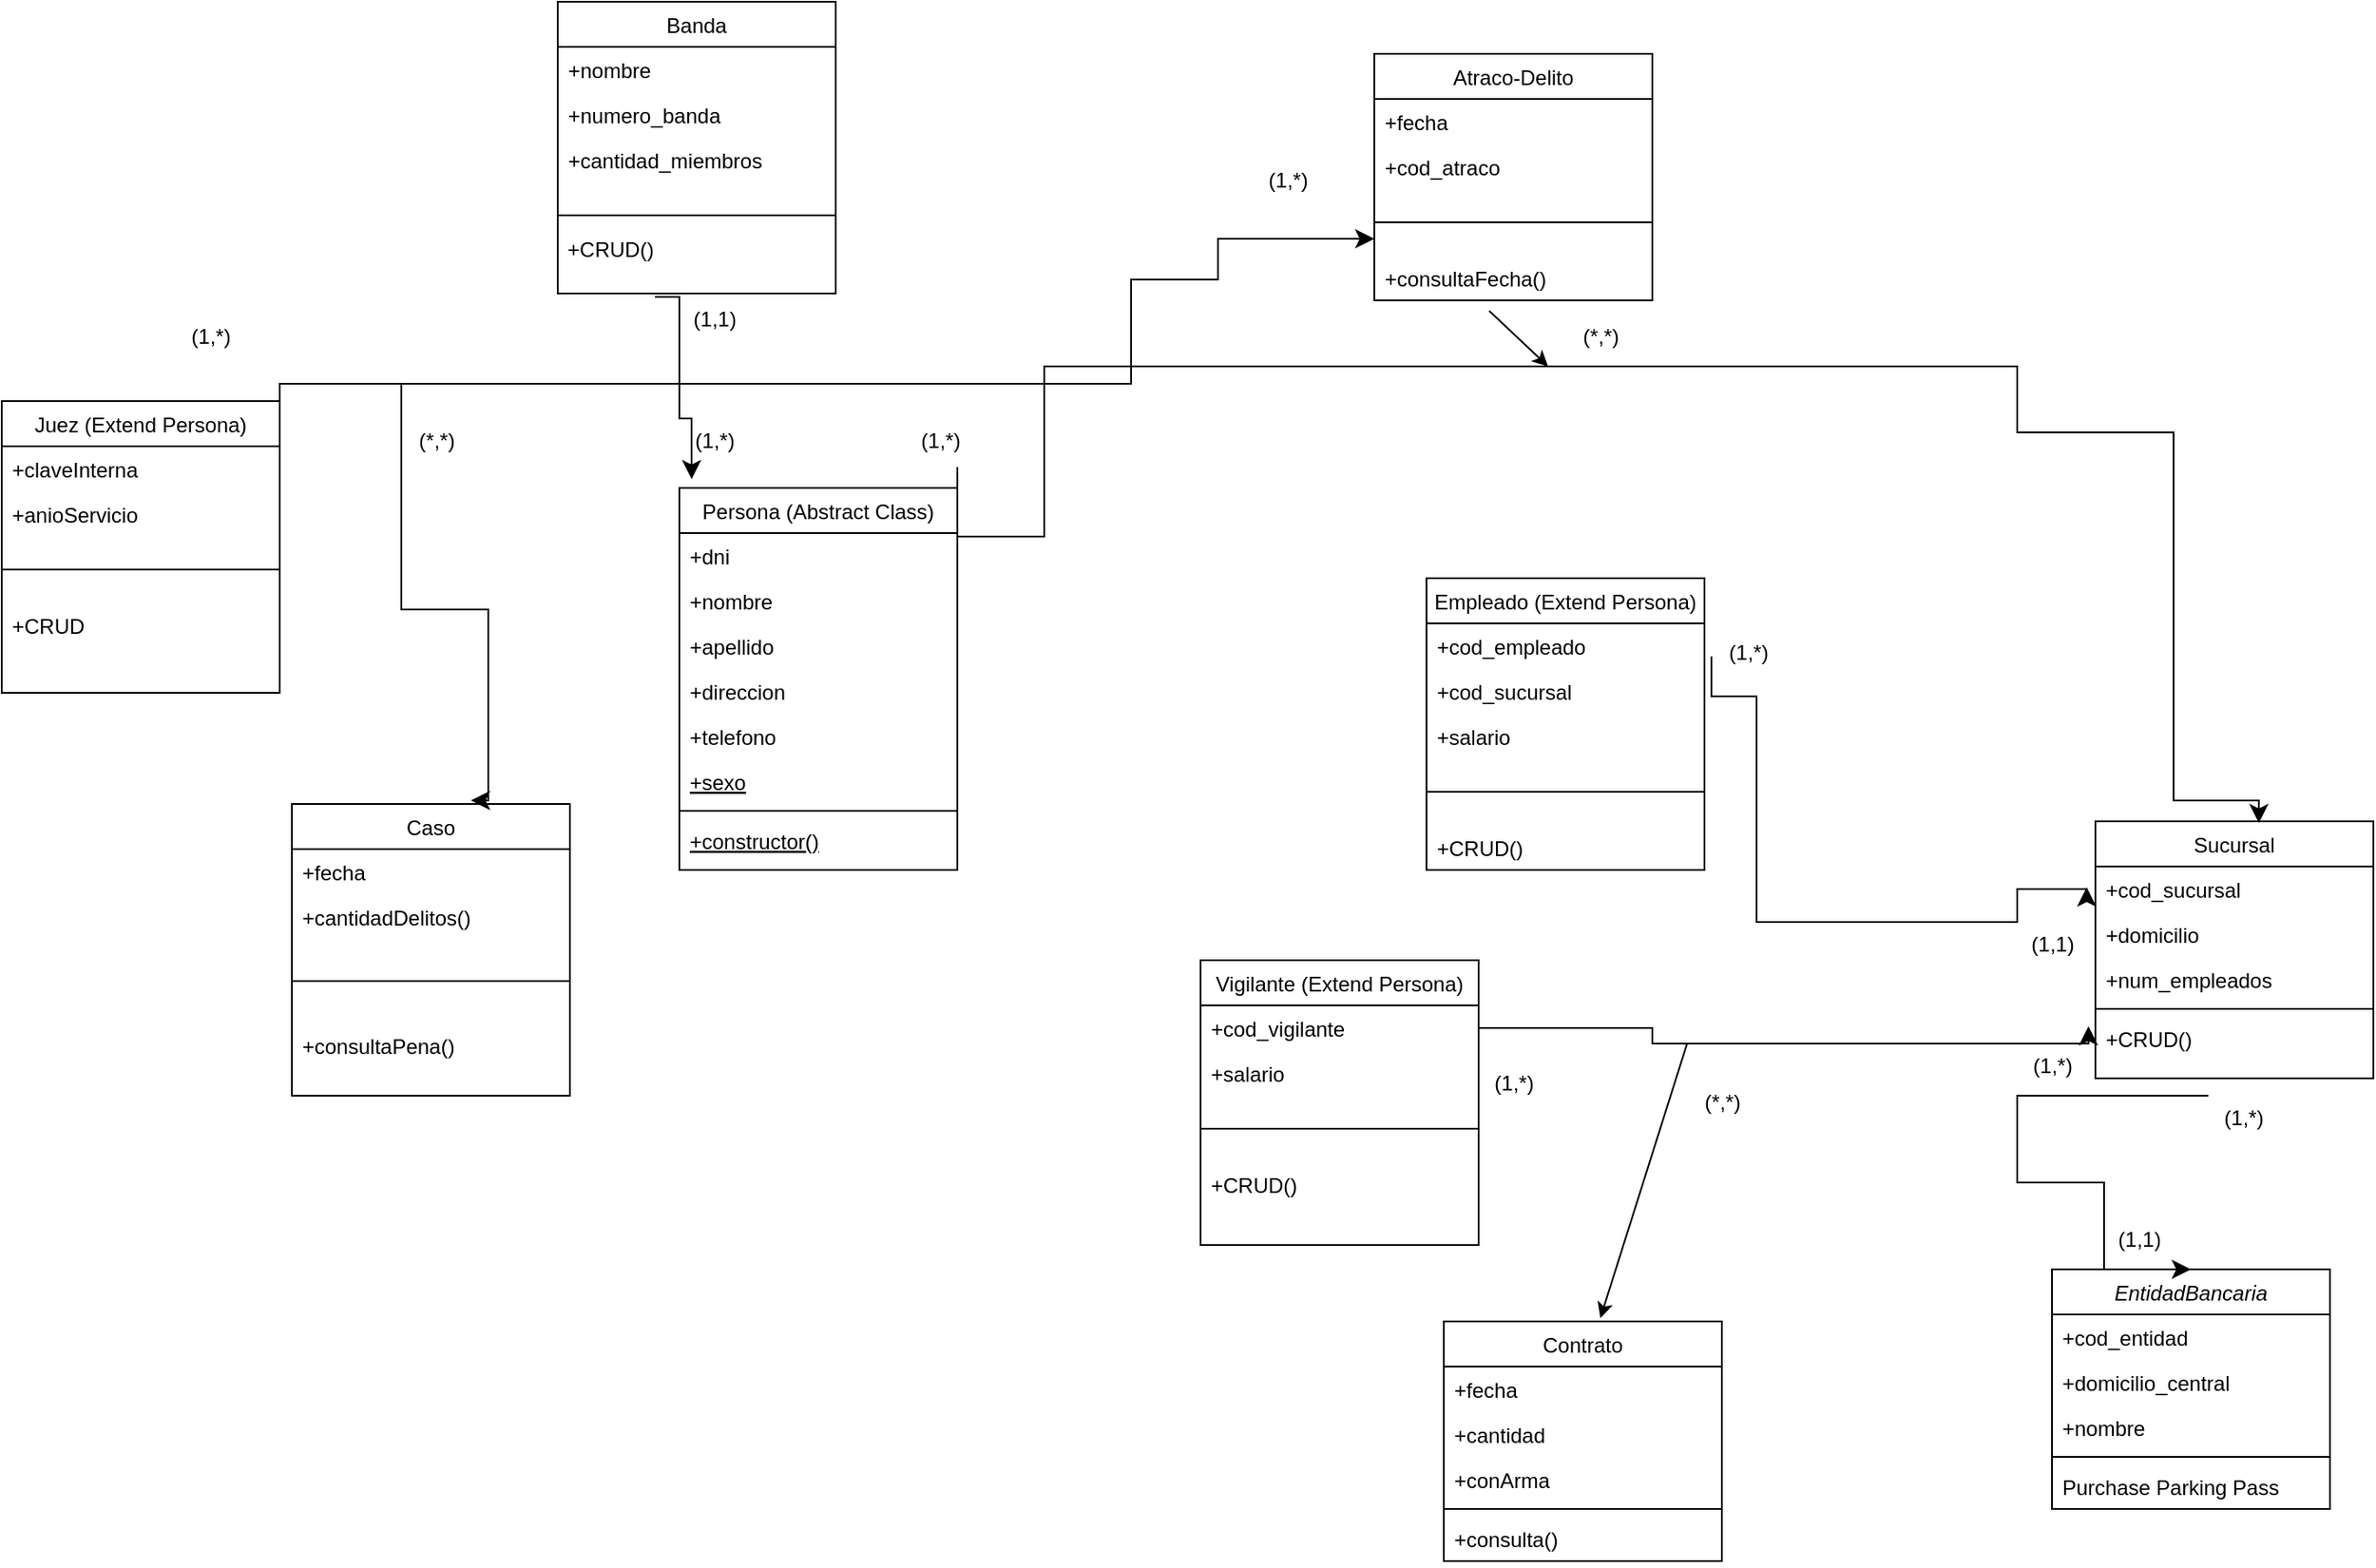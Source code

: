 <mxfile version="21.7.5" type="device">
  <diagram id="C5RBs43oDa-KdzZeNtuy" name="Page-1">
    <mxGraphModel dx="3020" dy="2016" grid="1" gridSize="10" guides="1" tooltips="1" connect="1" arrows="1" fold="1" page="1" pageScale="1" pageWidth="827" pageHeight="1169" math="0" shadow="0">
      <root>
        <mxCell id="WIyWlLk6GJQsqaUBKTNV-0" />
        <mxCell id="WIyWlLk6GJQsqaUBKTNV-1" parent="WIyWlLk6GJQsqaUBKTNV-0" />
        <mxCell id="zkfFHV4jXpPFQw0GAbJ--0" value="EntidadBancaria" style="swimlane;fontStyle=2;align=center;verticalAlign=top;childLayout=stackLayout;horizontal=1;startSize=26;horizontalStack=0;resizeParent=1;resizeLast=0;collapsible=1;marginBottom=0;rounded=0;shadow=0;strokeWidth=1;" parent="WIyWlLk6GJQsqaUBKTNV-1" vertex="1">
          <mxGeometry x="520" y="130" width="160" height="138" as="geometry">
            <mxRectangle x="230" y="140" width="160" height="26" as="alternateBounds" />
          </mxGeometry>
        </mxCell>
        <mxCell id="zkfFHV4jXpPFQw0GAbJ--1" value="+cod_entidad" style="text;align=left;verticalAlign=top;spacingLeft=4;spacingRight=4;overflow=hidden;rotatable=0;points=[[0,0.5],[1,0.5]];portConstraint=eastwest;" parent="zkfFHV4jXpPFQw0GAbJ--0" vertex="1">
          <mxGeometry y="26" width="160" height="26" as="geometry" />
        </mxCell>
        <mxCell id="zkfFHV4jXpPFQw0GAbJ--2" value="+domicilio_central" style="text;align=left;verticalAlign=top;spacingLeft=4;spacingRight=4;overflow=hidden;rotatable=0;points=[[0,0.5],[1,0.5]];portConstraint=eastwest;rounded=0;shadow=0;html=0;" parent="zkfFHV4jXpPFQw0GAbJ--0" vertex="1">
          <mxGeometry y="52" width="160" height="26" as="geometry" />
        </mxCell>
        <mxCell id="zkfFHV4jXpPFQw0GAbJ--3" value="+nombre" style="text;align=left;verticalAlign=top;spacingLeft=4;spacingRight=4;overflow=hidden;rotatable=0;points=[[0,0.5],[1,0.5]];portConstraint=eastwest;rounded=0;shadow=0;html=0;" parent="zkfFHV4jXpPFQw0GAbJ--0" vertex="1">
          <mxGeometry y="78" width="160" height="26" as="geometry" />
        </mxCell>
        <mxCell id="zkfFHV4jXpPFQw0GAbJ--4" value="" style="line;html=1;strokeWidth=1;align=left;verticalAlign=middle;spacingTop=-1;spacingLeft=3;spacingRight=3;rotatable=0;labelPosition=right;points=[];portConstraint=eastwest;" parent="zkfFHV4jXpPFQw0GAbJ--0" vertex="1">
          <mxGeometry y="104" width="160" height="8" as="geometry" />
        </mxCell>
        <mxCell id="zkfFHV4jXpPFQw0GAbJ--5" value="Purchase Parking Pass" style="text;align=left;verticalAlign=top;spacingLeft=4;spacingRight=4;overflow=hidden;rotatable=0;points=[[0,0.5],[1,0.5]];portConstraint=eastwest;" parent="zkfFHV4jXpPFQw0GAbJ--0" vertex="1">
          <mxGeometry y="112" width="160" height="26" as="geometry" />
        </mxCell>
        <mxCell id="zkfFHV4jXpPFQw0GAbJ--6" value="Empleado (Extend Persona)" style="swimlane;fontStyle=0;align=center;verticalAlign=top;childLayout=stackLayout;horizontal=1;startSize=26;horizontalStack=0;resizeParent=1;resizeLast=0;collapsible=1;marginBottom=0;rounded=0;shadow=0;strokeWidth=1;" parent="WIyWlLk6GJQsqaUBKTNV-1" vertex="1">
          <mxGeometry x="160" y="-268" width="160" height="168" as="geometry">
            <mxRectangle x="130" y="380" width="160" height="26" as="alternateBounds" />
          </mxGeometry>
        </mxCell>
        <mxCell id="zkfFHV4jXpPFQw0GAbJ--7" value="+cod_empleado" style="text;align=left;verticalAlign=top;spacingLeft=4;spacingRight=4;overflow=hidden;rotatable=0;points=[[0,0.5],[1,0.5]];portConstraint=eastwest;" parent="zkfFHV4jXpPFQw0GAbJ--6" vertex="1">
          <mxGeometry y="26" width="160" height="26" as="geometry" />
        </mxCell>
        <mxCell id="Ja_g0gyHDDBSIPqVBis7-9" value="+cod_sucursal" style="text;align=left;verticalAlign=top;spacingLeft=4;spacingRight=4;overflow=hidden;rotatable=0;points=[[0,0.5],[1,0.5]];portConstraint=eastwest;" vertex="1" parent="zkfFHV4jXpPFQw0GAbJ--6">
          <mxGeometry y="52" width="160" height="26" as="geometry" />
        </mxCell>
        <mxCell id="Ja_g0gyHDDBSIPqVBis7-10" value="+salario" style="text;align=left;verticalAlign=top;spacingLeft=4;spacingRight=4;overflow=hidden;rotatable=0;points=[[0,0.5],[1,0.5]];portConstraint=eastwest;" vertex="1" parent="zkfFHV4jXpPFQw0GAbJ--6">
          <mxGeometry y="78" width="160" height="26" as="geometry" />
        </mxCell>
        <mxCell id="zkfFHV4jXpPFQw0GAbJ--9" value="" style="line;html=1;strokeWidth=1;align=left;verticalAlign=middle;spacingTop=-1;spacingLeft=3;spacingRight=3;rotatable=0;labelPosition=right;points=[];portConstraint=eastwest;" parent="zkfFHV4jXpPFQw0GAbJ--6" vertex="1">
          <mxGeometry y="104" width="160" height="38" as="geometry" />
        </mxCell>
        <mxCell id="Ja_g0gyHDDBSIPqVBis7-19" value="+CRUD()" style="text;align=left;verticalAlign=top;spacingLeft=4;spacingRight=4;overflow=hidden;rotatable=0;points=[[0,0.5],[1,0.5]];portConstraint=eastwest;" vertex="1" parent="zkfFHV4jXpPFQw0GAbJ--6">
          <mxGeometry y="142" width="160" height="26" as="geometry" />
        </mxCell>
        <mxCell id="zkfFHV4jXpPFQw0GAbJ--13" value="Contrato" style="swimlane;fontStyle=0;align=center;verticalAlign=top;childLayout=stackLayout;horizontal=1;startSize=26;horizontalStack=0;resizeParent=1;resizeLast=0;collapsible=1;marginBottom=0;rounded=0;shadow=0;strokeWidth=1;" parent="WIyWlLk6GJQsqaUBKTNV-1" vertex="1">
          <mxGeometry x="170" y="160" width="160" height="138" as="geometry">
            <mxRectangle x="340" y="380" width="170" height="26" as="alternateBounds" />
          </mxGeometry>
        </mxCell>
        <mxCell id="zkfFHV4jXpPFQw0GAbJ--14" value="+fecha" style="text;align=left;verticalAlign=top;spacingLeft=4;spacingRight=4;overflow=hidden;rotatable=0;points=[[0,0.5],[1,0.5]];portConstraint=eastwest;" parent="zkfFHV4jXpPFQw0GAbJ--13" vertex="1">
          <mxGeometry y="26" width="160" height="26" as="geometry" />
        </mxCell>
        <mxCell id="Ja_g0gyHDDBSIPqVBis7-31" value="+cantidad" style="text;align=left;verticalAlign=top;spacingLeft=4;spacingRight=4;overflow=hidden;rotatable=0;points=[[0,0.5],[1,0.5]];portConstraint=eastwest;" vertex="1" parent="zkfFHV4jXpPFQw0GAbJ--13">
          <mxGeometry y="52" width="160" height="26" as="geometry" />
        </mxCell>
        <mxCell id="Ja_g0gyHDDBSIPqVBis7-32" value="+conArma" style="text;align=left;verticalAlign=top;spacingLeft=4;spacingRight=4;overflow=hidden;rotatable=0;points=[[0,0.5],[1,0.5]];portConstraint=eastwest;" vertex="1" parent="zkfFHV4jXpPFQw0GAbJ--13">
          <mxGeometry y="78" width="160" height="26" as="geometry" />
        </mxCell>
        <mxCell id="zkfFHV4jXpPFQw0GAbJ--15" value="" style="line;html=1;strokeWidth=1;align=left;verticalAlign=middle;spacingTop=-1;spacingLeft=3;spacingRight=3;rotatable=0;labelPosition=right;points=[];portConstraint=eastwest;" parent="zkfFHV4jXpPFQw0GAbJ--13" vertex="1">
          <mxGeometry y="104" width="160" height="8" as="geometry" />
        </mxCell>
        <mxCell id="Ja_g0gyHDDBSIPqVBis7-30" value="+consulta()" style="text;align=left;verticalAlign=top;spacingLeft=4;spacingRight=4;overflow=hidden;rotatable=0;points=[[0,0.5],[1,0.5]];portConstraint=eastwest;" vertex="1" parent="zkfFHV4jXpPFQw0GAbJ--13">
          <mxGeometry y="112" width="160" height="26" as="geometry" />
        </mxCell>
        <mxCell id="zkfFHV4jXpPFQw0GAbJ--17" value="Sucursal" style="swimlane;fontStyle=0;align=center;verticalAlign=top;childLayout=stackLayout;horizontal=1;startSize=26;horizontalStack=0;resizeParent=1;resizeLast=0;collapsible=1;marginBottom=0;rounded=0;shadow=0;strokeWidth=1;" parent="WIyWlLk6GJQsqaUBKTNV-1" vertex="1">
          <mxGeometry x="545" y="-128" width="160" height="148" as="geometry">
            <mxRectangle x="550" y="140" width="160" height="26" as="alternateBounds" />
          </mxGeometry>
        </mxCell>
        <mxCell id="zkfFHV4jXpPFQw0GAbJ--18" value="+cod_sucursal" style="text;align=left;verticalAlign=top;spacingLeft=4;spacingRight=4;overflow=hidden;rotatable=0;points=[[0,0.5],[1,0.5]];portConstraint=eastwest;" parent="zkfFHV4jXpPFQw0GAbJ--17" vertex="1">
          <mxGeometry y="26" width="160" height="26" as="geometry" />
        </mxCell>
        <mxCell id="zkfFHV4jXpPFQw0GAbJ--19" value="+domicilio" style="text;align=left;verticalAlign=top;spacingLeft=4;spacingRight=4;overflow=hidden;rotatable=0;points=[[0,0.5],[1,0.5]];portConstraint=eastwest;rounded=0;shadow=0;html=0;" parent="zkfFHV4jXpPFQw0GAbJ--17" vertex="1">
          <mxGeometry y="52" width="160" height="26" as="geometry" />
        </mxCell>
        <mxCell id="zkfFHV4jXpPFQw0GAbJ--20" value="+num_empleados" style="text;align=left;verticalAlign=top;spacingLeft=4;spacingRight=4;overflow=hidden;rotatable=0;points=[[0,0.5],[1,0.5]];portConstraint=eastwest;rounded=0;shadow=0;html=0;" parent="zkfFHV4jXpPFQw0GAbJ--17" vertex="1">
          <mxGeometry y="78" width="160" height="26" as="geometry" />
        </mxCell>
        <mxCell id="zkfFHV4jXpPFQw0GAbJ--23" value="" style="line;html=1;strokeWidth=1;align=left;verticalAlign=middle;spacingTop=-1;spacingLeft=3;spacingRight=3;rotatable=0;labelPosition=right;points=[];portConstraint=eastwest;" parent="zkfFHV4jXpPFQw0GAbJ--17" vertex="1">
          <mxGeometry y="104" width="160" height="8" as="geometry" />
        </mxCell>
        <mxCell id="zkfFHV4jXpPFQw0GAbJ--24" value="+CRUD()" style="text;align=left;verticalAlign=top;spacingLeft=4;spacingRight=4;overflow=hidden;rotatable=0;points=[[0,0.5],[1,0.5]];portConstraint=eastwest;" parent="zkfFHV4jXpPFQw0GAbJ--17" vertex="1">
          <mxGeometry y="112" width="160" height="26" as="geometry" />
        </mxCell>
        <mxCell id="Ja_g0gyHDDBSIPqVBis7-1" value="Persona (Abstract Class)" style="swimlane;fontStyle=0;align=center;verticalAlign=top;childLayout=stackLayout;horizontal=1;startSize=26;horizontalStack=0;resizeParent=1;resizeLast=0;collapsible=1;marginBottom=0;rounded=0;shadow=0;strokeWidth=1;" vertex="1" parent="WIyWlLk6GJQsqaUBKTNV-1">
          <mxGeometry x="-270" y="-320" width="160" height="220" as="geometry">
            <mxRectangle x="130" y="380" width="160" height="26" as="alternateBounds" />
          </mxGeometry>
        </mxCell>
        <mxCell id="Ja_g0gyHDDBSIPqVBis7-2" value="+dni" style="text;align=left;verticalAlign=top;spacingLeft=4;spacingRight=4;overflow=hidden;rotatable=0;points=[[0,0.5],[1,0.5]];portConstraint=eastwest;" vertex="1" parent="Ja_g0gyHDDBSIPqVBis7-1">
          <mxGeometry y="26" width="160" height="26" as="geometry" />
        </mxCell>
        <mxCell id="Ja_g0gyHDDBSIPqVBis7-4" value="+nombre" style="text;align=left;verticalAlign=top;spacingLeft=4;spacingRight=4;overflow=hidden;rotatable=0;points=[[0,0.5],[1,0.5]];portConstraint=eastwest;rounded=0;shadow=0;html=0;" vertex="1" parent="Ja_g0gyHDDBSIPqVBis7-1">
          <mxGeometry y="52" width="160" height="26" as="geometry" />
        </mxCell>
        <mxCell id="zkfFHV4jXpPFQw0GAbJ--8" value="+apellido" style="text;align=left;verticalAlign=top;spacingLeft=4;spacingRight=4;overflow=hidden;rotatable=0;points=[[0,0.5],[1,0.5]];portConstraint=eastwest;rounded=0;shadow=0;html=0;" parent="Ja_g0gyHDDBSIPqVBis7-1" vertex="1">
          <mxGeometry y="78" width="160" height="26" as="geometry" />
        </mxCell>
        <mxCell id="Ja_g0gyHDDBSIPqVBis7-0" value="+direccion" style="text;align=left;verticalAlign=top;spacingLeft=4;spacingRight=4;overflow=hidden;rotatable=0;points=[[0,0.5],[1,0.5]];portConstraint=eastwest;rounded=0;shadow=0;html=0;" vertex="1" parent="Ja_g0gyHDDBSIPqVBis7-1">
          <mxGeometry y="104" width="160" height="26" as="geometry" />
        </mxCell>
        <mxCell id="zkfFHV4jXpPFQw0GAbJ--11" value="+telefono" style="text;align=left;verticalAlign=top;spacingLeft=4;spacingRight=4;overflow=hidden;rotatable=0;points=[[0,0.5],[1,0.5]];portConstraint=eastwest;" parent="Ja_g0gyHDDBSIPqVBis7-1" vertex="1">
          <mxGeometry y="130" width="160" height="26" as="geometry" />
        </mxCell>
        <mxCell id="zkfFHV4jXpPFQw0GAbJ--10" value="+sexo" style="text;align=left;verticalAlign=top;spacingLeft=4;spacingRight=4;overflow=hidden;rotatable=0;points=[[0,0.5],[1,0.5]];portConstraint=eastwest;fontStyle=4" parent="Ja_g0gyHDDBSIPqVBis7-1" vertex="1">
          <mxGeometry y="156" width="160" height="26" as="geometry" />
        </mxCell>
        <mxCell id="Ja_g0gyHDDBSIPqVBis7-5" value="" style="line;html=1;strokeWidth=1;align=left;verticalAlign=middle;spacingTop=-1;spacingLeft=3;spacingRight=3;rotatable=0;labelPosition=right;points=[];portConstraint=eastwest;" vertex="1" parent="Ja_g0gyHDDBSIPqVBis7-1">
          <mxGeometry y="182" width="160" height="8" as="geometry" />
        </mxCell>
        <mxCell id="Ja_g0gyHDDBSIPqVBis7-6" value="+constructor()" style="text;align=left;verticalAlign=top;spacingLeft=4;spacingRight=4;overflow=hidden;rotatable=0;points=[[0,0.5],[1,0.5]];portConstraint=eastwest;fontStyle=4" vertex="1" parent="Ja_g0gyHDDBSIPqVBis7-1">
          <mxGeometry y="190" width="160" height="26" as="geometry" />
        </mxCell>
        <mxCell id="Ja_g0gyHDDBSIPqVBis7-11" value="Vigilante (Extend Persona)" style="swimlane;fontStyle=0;align=center;verticalAlign=top;childLayout=stackLayout;horizontal=1;startSize=26;horizontalStack=0;resizeParent=1;resizeLast=0;collapsible=1;marginBottom=0;rounded=0;shadow=0;strokeWidth=1;" vertex="1" parent="WIyWlLk6GJQsqaUBKTNV-1">
          <mxGeometry x="30" y="-48" width="160" height="164" as="geometry">
            <mxRectangle x="130" y="380" width="160" height="26" as="alternateBounds" />
          </mxGeometry>
        </mxCell>
        <mxCell id="Ja_g0gyHDDBSIPqVBis7-12" value="+cod_vigilante" style="text;align=left;verticalAlign=top;spacingLeft=4;spacingRight=4;overflow=hidden;rotatable=0;points=[[0,0.5],[1,0.5]];portConstraint=eastwest;" vertex="1" parent="Ja_g0gyHDDBSIPqVBis7-11">
          <mxGeometry y="26" width="160" height="26" as="geometry" />
        </mxCell>
        <mxCell id="Ja_g0gyHDDBSIPqVBis7-14" value="+salario" style="text;align=left;verticalAlign=top;spacingLeft=4;spacingRight=4;overflow=hidden;rotatable=0;points=[[0,0.5],[1,0.5]];portConstraint=eastwest;" vertex="1" parent="Ja_g0gyHDDBSIPqVBis7-11">
          <mxGeometry y="52" width="160" height="26" as="geometry" />
        </mxCell>
        <mxCell id="Ja_g0gyHDDBSIPqVBis7-15" value="" style="line;html=1;strokeWidth=1;align=left;verticalAlign=middle;spacingTop=-1;spacingLeft=3;spacingRight=3;rotatable=0;labelPosition=right;points=[];portConstraint=eastwest;" vertex="1" parent="Ja_g0gyHDDBSIPqVBis7-11">
          <mxGeometry y="78" width="160" height="38" as="geometry" />
        </mxCell>
        <mxCell id="Ja_g0gyHDDBSIPqVBis7-20" value="+CRUD()" style="text;align=left;verticalAlign=top;spacingLeft=4;spacingRight=4;overflow=hidden;rotatable=0;points=[[0,0.5],[1,0.5]];portConstraint=eastwest;" vertex="1" parent="Ja_g0gyHDDBSIPqVBis7-11">
          <mxGeometry y="116" width="160" height="26" as="geometry" />
        </mxCell>
        <mxCell id="Ja_g0gyHDDBSIPqVBis7-22" value="(1,*)" style="text;html=1;align=center;verticalAlign=middle;resizable=0;points=[];autosize=1;strokeColor=none;fillColor=none;" vertex="1" parent="WIyWlLk6GJQsqaUBKTNV-1">
          <mxGeometry x="185" y="8" width="50" height="30" as="geometry" />
        </mxCell>
        <mxCell id="Ja_g0gyHDDBSIPqVBis7-28" value="" style="edgeStyle=none;orthogonalLoop=1;jettySize=auto;html=1;rounded=0;entryX=0.563;entryY=-0.014;entryDx=0;entryDy=0;entryPerimeter=0;" edge="1" parent="WIyWlLk6GJQsqaUBKTNV-1" target="zkfFHV4jXpPFQw0GAbJ--13">
          <mxGeometry width="100" relative="1" as="geometry">
            <mxPoint x="310" as="sourcePoint" />
            <mxPoint x="320" y="110" as="targetPoint" />
            <Array as="points" />
          </mxGeometry>
        </mxCell>
        <mxCell id="Ja_g0gyHDDBSIPqVBis7-29" value="(*,*)" style="text;html=1;align=center;verticalAlign=middle;resizable=0;points=[];autosize=1;strokeColor=none;fillColor=none;" vertex="1" parent="WIyWlLk6GJQsqaUBKTNV-1">
          <mxGeometry x="310" y="19" width="40" height="30" as="geometry" />
        </mxCell>
        <mxCell id="Ja_g0gyHDDBSIPqVBis7-34" value="" style="edgeStyle=segmentEdgeStyle;endArrow=classic;html=1;curved=0;rounded=0;endSize=8;startSize=8;sourcePerimeterSpacing=0;targetPerimeterSpacing=0;exitX=1.025;exitY=-0.269;exitDx=0;exitDy=0;exitPerimeter=0;" edge="1" parent="WIyWlLk6GJQsqaUBKTNV-1" source="Ja_g0gyHDDBSIPqVBis7-9">
          <mxGeometry width="100" relative="1" as="geometry">
            <mxPoint x="520" y="-120" as="sourcePoint" />
            <mxPoint x="540" y="-90" as="targetPoint" />
            <Array as="points">
              <mxPoint x="324" y="-200" />
              <mxPoint x="350" y="-200" />
              <mxPoint x="350" y="-70" />
              <mxPoint x="500" y="-70" />
              <mxPoint x="500" y="-89" />
            </Array>
          </mxGeometry>
        </mxCell>
        <mxCell id="Ja_g0gyHDDBSIPqVBis7-35" value="(1,*)" style="text;html=1;align=center;verticalAlign=middle;resizable=0;points=[];autosize=1;strokeColor=none;fillColor=none;" vertex="1" parent="WIyWlLk6GJQsqaUBKTNV-1">
          <mxGeometry x="320" y="-240" width="50" height="30" as="geometry" />
        </mxCell>
        <mxCell id="Ja_g0gyHDDBSIPqVBis7-36" value="(1,1)" style="text;html=1;align=center;verticalAlign=middle;resizable=0;points=[];autosize=1;strokeColor=none;fillColor=none;" vertex="1" parent="WIyWlLk6GJQsqaUBKTNV-1">
          <mxGeometry x="495" y="-72" width="50" height="30" as="geometry" />
        </mxCell>
        <mxCell id="Ja_g0gyHDDBSIPqVBis7-37" value="Atraco-Delito" style="swimlane;fontStyle=0;align=center;verticalAlign=top;childLayout=stackLayout;horizontal=1;startSize=26;horizontalStack=0;resizeParent=1;resizeLast=0;collapsible=1;marginBottom=0;rounded=0;shadow=0;strokeWidth=1;" vertex="1" parent="WIyWlLk6GJQsqaUBKTNV-1">
          <mxGeometry x="130" y="-570" width="160" height="142" as="geometry">
            <mxRectangle x="130" y="380" width="160" height="26" as="alternateBounds" />
          </mxGeometry>
        </mxCell>
        <mxCell id="Ja_g0gyHDDBSIPqVBis7-38" value="+fecha" style="text;align=left;verticalAlign=top;spacingLeft=4;spacingRight=4;overflow=hidden;rotatable=0;points=[[0,0.5],[1,0.5]];portConstraint=eastwest;" vertex="1" parent="Ja_g0gyHDDBSIPqVBis7-37">
          <mxGeometry y="26" width="160" height="26" as="geometry" />
        </mxCell>
        <mxCell id="Ja_g0gyHDDBSIPqVBis7-39" value="+cod_atraco" style="text;align=left;verticalAlign=top;spacingLeft=4;spacingRight=4;overflow=hidden;rotatable=0;points=[[0,0.5],[1,0.5]];portConstraint=eastwest;" vertex="1" parent="Ja_g0gyHDDBSIPqVBis7-37">
          <mxGeometry y="52" width="160" height="26" as="geometry" />
        </mxCell>
        <mxCell id="Ja_g0gyHDDBSIPqVBis7-41" value="" style="line;html=1;strokeWidth=1;align=left;verticalAlign=middle;spacingTop=-1;spacingLeft=3;spacingRight=3;rotatable=0;labelPosition=right;points=[];portConstraint=eastwest;" vertex="1" parent="Ja_g0gyHDDBSIPqVBis7-37">
          <mxGeometry y="78" width="160" height="38" as="geometry" />
        </mxCell>
        <mxCell id="Ja_g0gyHDDBSIPqVBis7-40" value="+consultaFecha()" style="text;align=left;verticalAlign=top;spacingLeft=4;spacingRight=4;overflow=hidden;rotatable=0;points=[[0,0.5],[1,0.5]];portConstraint=eastwest;" vertex="1" parent="Ja_g0gyHDDBSIPqVBis7-37">
          <mxGeometry y="116" width="160" height="26" as="geometry" />
        </mxCell>
        <mxCell id="Ja_g0gyHDDBSIPqVBis7-44" value="" style="edgeStyle=segmentEdgeStyle;endArrow=classic;html=1;curved=0;rounded=0;endSize=8;startSize=8;sourcePerimeterSpacing=0;targetPerimeterSpacing=0;entryX=0.588;entryY=0.007;entryDx=0;entryDy=0;entryPerimeter=0;" edge="1" parent="WIyWlLk6GJQsqaUBKTNV-1" target="zkfFHV4jXpPFQw0GAbJ--17">
          <mxGeometry width="100" relative="1" as="geometry">
            <mxPoint x="-110" y="-332" as="sourcePoint" />
            <mxPoint x="695" y="-140" as="targetPoint" />
            <Array as="points">
              <mxPoint x="-110" y="-292" />
              <mxPoint x="-60" y="-292" />
              <mxPoint x="-60" y="-390" />
              <mxPoint x="500" y="-390" />
              <mxPoint x="500" y="-352" />
              <mxPoint x="590" y="-352" />
              <mxPoint x="590" y="-140" />
              <mxPoint x="639" y="-140" />
            </Array>
          </mxGeometry>
        </mxCell>
        <mxCell id="Ja_g0gyHDDBSIPqVBis7-45" value="(1,*)" style="text;html=1;align=center;verticalAlign=middle;resizable=0;points=[];autosize=1;strokeColor=none;fillColor=none;" vertex="1" parent="WIyWlLk6GJQsqaUBKTNV-1">
          <mxGeometry x="-145" y="-362" width="50" height="30" as="geometry" />
        </mxCell>
        <mxCell id="Ja_g0gyHDDBSIPqVBis7-47" value="" style="edgeStyle=segmentEdgeStyle;endArrow=classic;html=1;curved=0;rounded=0;endSize=8;startSize=8;sourcePerimeterSpacing=0;targetPerimeterSpacing=0;exitX=1;exitY=0.5;exitDx=0;exitDy=0;entryX=-0.025;entryY=0.231;entryDx=0;entryDy=0;entryPerimeter=0;" edge="1" parent="WIyWlLk6GJQsqaUBKTNV-1" source="Ja_g0gyHDDBSIPqVBis7-12" target="zkfFHV4jXpPFQw0GAbJ--24">
          <mxGeometry width="100" relative="1" as="geometry">
            <mxPoint x="240" y="-40" as="sourcePoint" />
            <mxPoint x="340" as="targetPoint" />
            <Array as="points">
              <mxPoint x="290" y="-9" />
              <mxPoint x="290" />
              <mxPoint x="541" />
            </Array>
          </mxGeometry>
        </mxCell>
        <mxCell id="Ja_g0gyHDDBSIPqVBis7-48" value="(1,*)" style="text;html=1;align=center;verticalAlign=middle;resizable=0;points=[];autosize=1;strokeColor=none;fillColor=none;" vertex="1" parent="WIyWlLk6GJQsqaUBKTNV-1">
          <mxGeometry x="495" y="-2" width="50" height="30" as="geometry" />
        </mxCell>
        <mxCell id="Ja_g0gyHDDBSIPqVBis7-49" value="" style="edgeStyle=none;orthogonalLoop=1;jettySize=auto;html=1;rounded=0;exitX=0.413;exitY=1.231;exitDx=0;exitDy=0;exitPerimeter=0;" edge="1" parent="WIyWlLk6GJQsqaUBKTNV-1" source="Ja_g0gyHDDBSIPqVBis7-40">
          <mxGeometry width="100" relative="1" as="geometry">
            <mxPoint x="170" y="-410" as="sourcePoint" />
            <mxPoint x="230" y="-390" as="targetPoint" />
            <Array as="points" />
          </mxGeometry>
        </mxCell>
        <mxCell id="Ja_g0gyHDDBSIPqVBis7-52" value="(*,*)" style="text;html=1;align=center;verticalAlign=middle;resizable=0;points=[];autosize=1;strokeColor=none;fillColor=none;" vertex="1" parent="WIyWlLk6GJQsqaUBKTNV-1">
          <mxGeometry x="240" y="-422" width="40" height="30" as="geometry" />
        </mxCell>
        <mxCell id="Ja_g0gyHDDBSIPqVBis7-53" value="Banda" style="swimlane;fontStyle=0;align=center;verticalAlign=top;childLayout=stackLayout;horizontal=1;startSize=26;horizontalStack=0;resizeParent=1;resizeLast=0;collapsible=1;marginBottom=0;rounded=0;shadow=0;strokeWidth=1;" vertex="1" parent="WIyWlLk6GJQsqaUBKTNV-1">
          <mxGeometry x="-340" y="-600" width="160" height="168" as="geometry">
            <mxRectangle x="130" y="380" width="160" height="26" as="alternateBounds" />
          </mxGeometry>
        </mxCell>
        <mxCell id="Ja_g0gyHDDBSIPqVBis7-54" value="+nombre" style="text;align=left;verticalAlign=top;spacingLeft=4;spacingRight=4;overflow=hidden;rotatable=0;points=[[0,0.5],[1,0.5]];portConstraint=eastwest;" vertex="1" parent="Ja_g0gyHDDBSIPqVBis7-53">
          <mxGeometry y="26" width="160" height="26" as="geometry" />
        </mxCell>
        <mxCell id="Ja_g0gyHDDBSIPqVBis7-55" value="+numero_banda" style="text;align=left;verticalAlign=top;spacingLeft=4;spacingRight=4;overflow=hidden;rotatable=0;points=[[0,0.5],[1,0.5]];portConstraint=eastwest;" vertex="1" parent="Ja_g0gyHDDBSIPqVBis7-53">
          <mxGeometry y="52" width="160" height="26" as="geometry" />
        </mxCell>
        <mxCell id="Ja_g0gyHDDBSIPqVBis7-58" value="+cantidad_miembros" style="text;align=left;verticalAlign=top;spacingLeft=4;spacingRight=4;overflow=hidden;rotatable=0;points=[[0,0.5],[1,0.5]];portConstraint=eastwest;" vertex="1" parent="Ja_g0gyHDDBSIPqVBis7-53">
          <mxGeometry y="78" width="160" height="26" as="geometry" />
        </mxCell>
        <mxCell id="Ja_g0gyHDDBSIPqVBis7-56" value="" style="line;html=1;strokeWidth=1;align=left;verticalAlign=middle;spacingTop=-1;spacingLeft=3;spacingRight=3;rotatable=0;labelPosition=right;points=[];portConstraint=eastwest;" vertex="1" parent="Ja_g0gyHDDBSIPqVBis7-53">
          <mxGeometry y="104" width="160" height="38" as="geometry" />
        </mxCell>
        <mxCell id="Ja_g0gyHDDBSIPqVBis7-59" value="" style="edgeStyle=segmentEdgeStyle;endArrow=classic;html=1;curved=0;rounded=0;endSize=8;startSize=8;sourcePerimeterSpacing=0;targetPerimeterSpacing=0;exitX=0.35;exitY=1.077;exitDx=0;exitDy=0;exitPerimeter=0;entryX=0.044;entryY=-0.023;entryDx=0;entryDy=0;entryPerimeter=0;" edge="1" parent="WIyWlLk6GJQsqaUBKTNV-1" target="Ja_g0gyHDDBSIPqVBis7-1">
          <mxGeometry width="100" relative="1" as="geometry">
            <mxPoint x="-284" y="-429.998" as="sourcePoint" />
            <mxPoint x="-220" y="-360" as="targetPoint" />
            <Array as="points">
              <mxPoint x="-270" y="-430" />
              <mxPoint x="-270" y="-360" />
              <mxPoint x="-263" y="-360" />
            </Array>
          </mxGeometry>
        </mxCell>
        <mxCell id="Ja_g0gyHDDBSIPqVBis7-60" value="(1,*)" style="text;html=1;align=center;verticalAlign=middle;resizable=0;points=[];autosize=1;strokeColor=none;fillColor=none;" vertex="1" parent="WIyWlLk6GJQsqaUBKTNV-1">
          <mxGeometry x="-275" y="-362" width="50" height="30" as="geometry" />
        </mxCell>
        <mxCell id="Ja_g0gyHDDBSIPqVBis7-61" value="(1,1)" style="text;html=1;align=center;verticalAlign=middle;resizable=0;points=[];autosize=1;strokeColor=none;fillColor=none;" vertex="1" parent="WIyWlLk6GJQsqaUBKTNV-1">
          <mxGeometry x="-275" y="-432" width="50" height="30" as="geometry" />
        </mxCell>
        <mxCell id="Ja_g0gyHDDBSIPqVBis7-62" value="+CRUD()" style="text;html=1;align=center;verticalAlign=middle;resizable=0;points=[];autosize=1;strokeColor=none;fillColor=none;" vertex="1" parent="WIyWlLk6GJQsqaUBKTNV-1">
          <mxGeometry x="-345" y="-472" width="70" height="30" as="geometry" />
        </mxCell>
        <mxCell id="Ja_g0gyHDDBSIPqVBis7-64" value="Juez (Extend Persona)&#xa;" style="swimlane;fontStyle=0;align=center;verticalAlign=top;childLayout=stackLayout;horizontal=1;startSize=26;horizontalStack=0;resizeParent=1;resizeLast=0;collapsible=1;marginBottom=0;rounded=0;shadow=0;strokeWidth=1;" vertex="1" parent="WIyWlLk6GJQsqaUBKTNV-1">
          <mxGeometry x="-660" y="-370" width="160" height="168" as="geometry">
            <mxRectangle x="130" y="380" width="160" height="26" as="alternateBounds" />
          </mxGeometry>
        </mxCell>
        <mxCell id="Ja_g0gyHDDBSIPqVBis7-65" value="+claveInterna" style="text;align=left;verticalAlign=top;spacingLeft=4;spacingRight=4;overflow=hidden;rotatable=0;points=[[0,0.5],[1,0.5]];portConstraint=eastwest;" vertex="1" parent="Ja_g0gyHDDBSIPqVBis7-64">
          <mxGeometry y="26" width="160" height="26" as="geometry" />
        </mxCell>
        <mxCell id="Ja_g0gyHDDBSIPqVBis7-66" value="+anioServicio" style="text;align=left;verticalAlign=top;spacingLeft=4;spacingRight=4;overflow=hidden;rotatable=0;points=[[0,0.5],[1,0.5]];portConstraint=eastwest;" vertex="1" parent="Ja_g0gyHDDBSIPqVBis7-64">
          <mxGeometry y="52" width="160" height="26" as="geometry" />
        </mxCell>
        <mxCell id="Ja_g0gyHDDBSIPqVBis7-68" value="" style="line;html=1;strokeWidth=1;align=left;verticalAlign=middle;spacingTop=-1;spacingLeft=3;spacingRight=3;rotatable=0;labelPosition=right;points=[];portConstraint=eastwest;" vertex="1" parent="Ja_g0gyHDDBSIPqVBis7-64">
          <mxGeometry y="78" width="160" height="38" as="geometry" />
        </mxCell>
        <mxCell id="Ja_g0gyHDDBSIPqVBis7-69" value="+CRUD" style="text;align=left;verticalAlign=top;spacingLeft=4;spacingRight=4;overflow=hidden;rotatable=0;points=[[0,0.5],[1,0.5]];portConstraint=eastwest;" vertex="1" parent="Ja_g0gyHDDBSIPqVBis7-64">
          <mxGeometry y="116" width="160" height="26" as="geometry" />
        </mxCell>
        <mxCell id="Ja_g0gyHDDBSIPqVBis7-73" value="Caso" style="swimlane;fontStyle=0;align=center;verticalAlign=top;childLayout=stackLayout;horizontal=1;startSize=26;horizontalStack=0;resizeParent=1;resizeLast=0;collapsible=1;marginBottom=0;rounded=0;shadow=0;strokeWidth=1;" vertex="1" parent="WIyWlLk6GJQsqaUBKTNV-1">
          <mxGeometry x="-493" y="-138" width="160" height="168" as="geometry">
            <mxRectangle x="130" y="380" width="160" height="26" as="alternateBounds" />
          </mxGeometry>
        </mxCell>
        <mxCell id="Ja_g0gyHDDBSIPqVBis7-74" value="+fecha" style="text;align=left;verticalAlign=top;spacingLeft=4;spacingRight=4;overflow=hidden;rotatable=0;points=[[0,0.5],[1,0.5]];portConstraint=eastwest;" vertex="1" parent="Ja_g0gyHDDBSIPqVBis7-73">
          <mxGeometry y="26" width="160" height="26" as="geometry" />
        </mxCell>
        <mxCell id="Ja_g0gyHDDBSIPqVBis7-80" value="+cantidadDelitos()" style="text;align=left;verticalAlign=top;spacingLeft=4;spacingRight=4;overflow=hidden;rotatable=0;points=[[0,0.5],[1,0.5]];portConstraint=eastwest;" vertex="1" parent="Ja_g0gyHDDBSIPqVBis7-73">
          <mxGeometry y="52" width="160" height="26" as="geometry" />
        </mxCell>
        <mxCell id="Ja_g0gyHDDBSIPqVBis7-76" value="" style="line;html=1;strokeWidth=1;align=left;verticalAlign=middle;spacingTop=-1;spacingLeft=3;spacingRight=3;rotatable=0;labelPosition=right;points=[];portConstraint=eastwest;" vertex="1" parent="Ja_g0gyHDDBSIPqVBis7-73">
          <mxGeometry y="78" width="160" height="48" as="geometry" />
        </mxCell>
        <mxCell id="Ja_g0gyHDDBSIPqVBis7-77" value="+consultaPena()" style="text;align=left;verticalAlign=top;spacingLeft=4;spacingRight=4;overflow=hidden;rotatable=0;points=[[0,0.5],[1,0.5]];portConstraint=eastwest;" vertex="1" parent="Ja_g0gyHDDBSIPqVBis7-73">
          <mxGeometry y="126" width="160" height="26" as="geometry" />
        </mxCell>
        <mxCell id="Ja_g0gyHDDBSIPqVBis7-82" value="" style="edgeStyle=segmentEdgeStyle;endArrow=classic;html=1;curved=0;rounded=0;endSize=8;startSize=8;sourcePerimeterSpacing=0;targetPerimeterSpacing=0;entryX=0;entryY=0.75;entryDx=0;entryDy=0;exitX=1;exitY=0.5;exitDx=0;exitDy=0;" edge="1" parent="WIyWlLk6GJQsqaUBKTNV-1" source="Ja_g0gyHDDBSIPqVBis7-66" target="Ja_g0gyHDDBSIPqVBis7-37">
          <mxGeometry width="100" relative="1" as="geometry">
            <mxPoint x="-10" y="-480" as="sourcePoint" />
            <mxPoint x="90" y="-440" as="targetPoint" />
            <Array as="points">
              <mxPoint x="-500" y="-380" />
              <mxPoint x="-10" y="-380" />
              <mxPoint x="-10" y="-440" />
              <mxPoint x="40" y="-440" />
              <mxPoint x="40" y="-463" />
            </Array>
          </mxGeometry>
        </mxCell>
        <mxCell id="Ja_g0gyHDDBSIPqVBis7-83" value="(1,*)" style="text;html=1;align=center;verticalAlign=middle;resizable=0;points=[];autosize=1;strokeColor=none;fillColor=none;" vertex="1" parent="WIyWlLk6GJQsqaUBKTNV-1">
          <mxGeometry x="-565" y="-422" width="50" height="30" as="geometry" />
        </mxCell>
        <mxCell id="Ja_g0gyHDDBSIPqVBis7-84" value="(1,*)" style="text;html=1;align=center;verticalAlign=middle;resizable=0;points=[];autosize=1;strokeColor=none;fillColor=none;" vertex="1" parent="WIyWlLk6GJQsqaUBKTNV-1">
          <mxGeometry x="55" y="-512" width="50" height="30" as="geometry" />
        </mxCell>
        <mxCell id="Ja_g0gyHDDBSIPqVBis7-85" value="" style="edgeStyle=segmentEdgeStyle;endArrow=classic;html=1;curved=0;rounded=0;endSize=8;startSize=8;sourcePerimeterSpacing=0;targetPerimeterSpacing=0;entryX=0.644;entryY=-0.012;entryDx=0;entryDy=0;entryPerimeter=0;" edge="1" parent="WIyWlLk6GJQsqaUBKTNV-1" target="Ja_g0gyHDDBSIPqVBis7-73">
          <mxGeometry width="100" relative="1" as="geometry">
            <mxPoint x="-360" y="-380" as="sourcePoint" />
            <mxPoint x="-330" y="-250" as="targetPoint" />
            <Array as="points">
              <mxPoint x="-430" y="-250" />
              <mxPoint x="-380" y="-250" />
              <mxPoint x="-380" y="-140" />
            </Array>
          </mxGeometry>
        </mxCell>
        <mxCell id="Ja_g0gyHDDBSIPqVBis7-86" value="(*,*)" style="text;html=1;align=center;verticalAlign=middle;resizable=0;points=[];autosize=1;strokeColor=none;fillColor=none;" vertex="1" parent="WIyWlLk6GJQsqaUBKTNV-1">
          <mxGeometry x="-430" y="-362" width="40" height="30" as="geometry" />
        </mxCell>
        <mxCell id="Ja_g0gyHDDBSIPqVBis7-89" value="" style="edgeStyle=segmentEdgeStyle;endArrow=classic;html=1;curved=0;rounded=0;endSize=8;startSize=8;sourcePerimeterSpacing=0;targetPerimeterSpacing=0;entryX=0.5;entryY=0;entryDx=0;entryDy=0;" edge="1" parent="WIyWlLk6GJQsqaUBKTNV-1" target="zkfFHV4jXpPFQw0GAbJ--0">
          <mxGeometry width="100" relative="1" as="geometry">
            <mxPoint x="610" y="30" as="sourcePoint" />
            <mxPoint x="600" y="80" as="targetPoint" />
            <Array as="points">
              <mxPoint x="500" y="80" />
              <mxPoint x="550" y="80" />
              <mxPoint x="550" y="130" />
            </Array>
          </mxGeometry>
        </mxCell>
        <mxCell id="Ja_g0gyHDDBSIPqVBis7-90" value="(1,*)" style="text;html=1;align=center;verticalAlign=middle;resizable=0;points=[];autosize=1;strokeColor=none;fillColor=none;" vertex="1" parent="WIyWlLk6GJQsqaUBKTNV-1">
          <mxGeometry x="605" y="28" width="50" height="30" as="geometry" />
        </mxCell>
        <mxCell id="Ja_g0gyHDDBSIPqVBis7-93" value="(1,1)" style="text;html=1;align=center;verticalAlign=middle;resizable=0;points=[];autosize=1;strokeColor=none;fillColor=none;" vertex="1" parent="WIyWlLk6GJQsqaUBKTNV-1">
          <mxGeometry x="545" y="98" width="50" height="30" as="geometry" />
        </mxCell>
      </root>
    </mxGraphModel>
  </diagram>
</mxfile>
